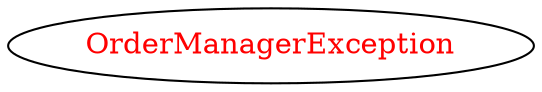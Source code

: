 digraph dependencyGraph {
 concentrate=true;
 ranksep="2.0";
 rankdir="LR"; 
 splines="ortho";
"OrderManagerException" [fontcolor="red"];
}